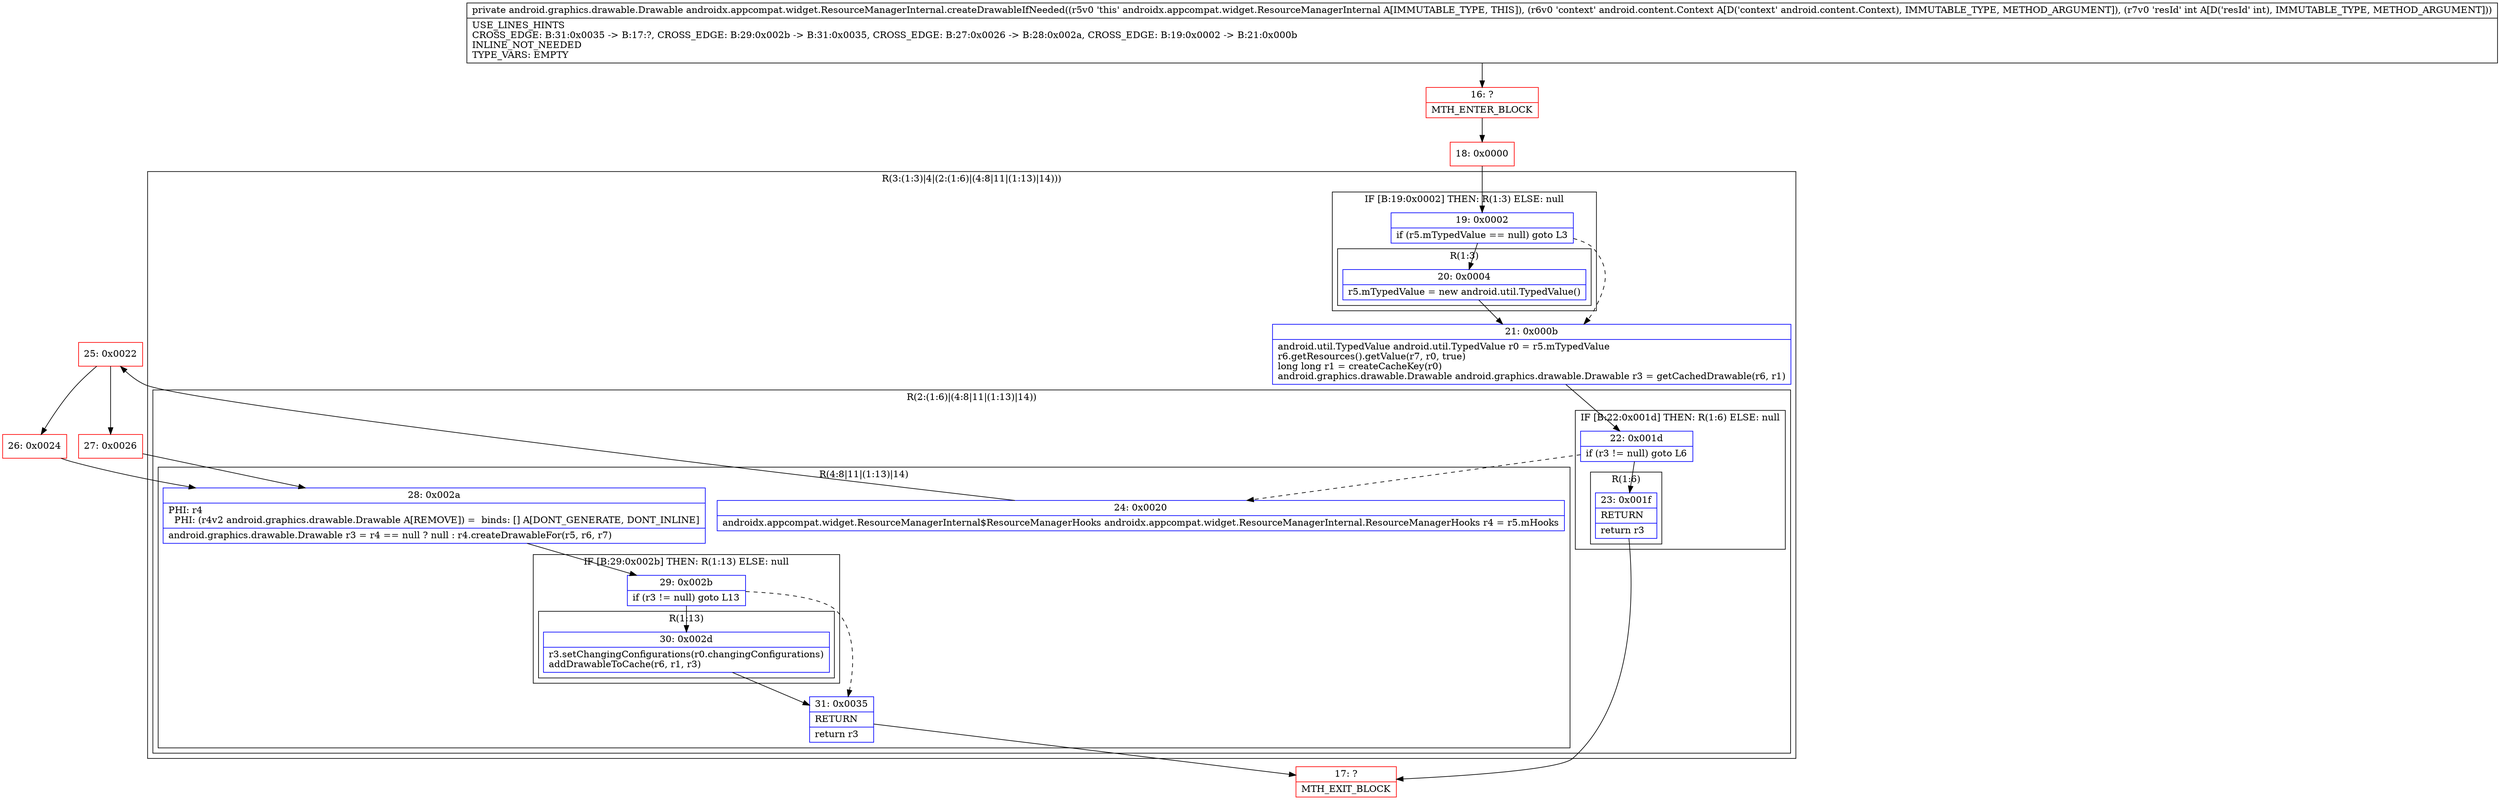 digraph "CFG forandroidx.appcompat.widget.ResourceManagerInternal.createDrawableIfNeeded(Landroid\/content\/Context;I)Landroid\/graphics\/drawable\/Drawable;" {
subgraph cluster_Region_662288259 {
label = "R(3:(1:3)|4|(2:(1:6)|(4:8|11|(1:13)|14)))";
node [shape=record,color=blue];
subgraph cluster_IfRegion_1487111564 {
label = "IF [B:19:0x0002] THEN: R(1:3) ELSE: null";
node [shape=record,color=blue];
Node_19 [shape=record,label="{19\:\ 0x0002|if (r5.mTypedValue == null) goto L3\l}"];
subgraph cluster_Region_1145864874 {
label = "R(1:3)";
node [shape=record,color=blue];
Node_20 [shape=record,label="{20\:\ 0x0004|r5.mTypedValue = new android.util.TypedValue()\l}"];
}
}
Node_21 [shape=record,label="{21\:\ 0x000b|android.util.TypedValue android.util.TypedValue r0 = r5.mTypedValue\lr6.getResources().getValue(r7, r0, true)\llong long r1 = createCacheKey(r0)\landroid.graphics.drawable.Drawable android.graphics.drawable.Drawable r3 = getCachedDrawable(r6, r1)\l}"];
subgraph cluster_Region_1412599232 {
label = "R(2:(1:6)|(4:8|11|(1:13)|14))";
node [shape=record,color=blue];
subgraph cluster_IfRegion_748741854 {
label = "IF [B:22:0x001d] THEN: R(1:6) ELSE: null";
node [shape=record,color=blue];
Node_22 [shape=record,label="{22\:\ 0x001d|if (r3 != null) goto L6\l}"];
subgraph cluster_Region_1338177087 {
label = "R(1:6)";
node [shape=record,color=blue];
Node_23 [shape=record,label="{23\:\ 0x001f|RETURN\l|return r3\l}"];
}
}
subgraph cluster_Region_627938795 {
label = "R(4:8|11|(1:13)|14)";
node [shape=record,color=blue];
Node_24 [shape=record,label="{24\:\ 0x0020|androidx.appcompat.widget.ResourceManagerInternal$ResourceManagerHooks androidx.appcompat.widget.ResourceManagerInternal.ResourceManagerHooks r4 = r5.mHooks\l}"];
Node_28 [shape=record,label="{28\:\ 0x002a|PHI: r4 \l  PHI: (r4v2 android.graphics.drawable.Drawable A[REMOVE]) =  binds: [] A[DONT_GENERATE, DONT_INLINE]\l|android.graphics.drawable.Drawable r3 = r4 == null ? null : r4.createDrawableFor(r5, r6, r7)\l}"];
subgraph cluster_IfRegion_438118226 {
label = "IF [B:29:0x002b] THEN: R(1:13) ELSE: null";
node [shape=record,color=blue];
Node_29 [shape=record,label="{29\:\ 0x002b|if (r3 != null) goto L13\l}"];
subgraph cluster_Region_1002476013 {
label = "R(1:13)";
node [shape=record,color=blue];
Node_30 [shape=record,label="{30\:\ 0x002d|r3.setChangingConfigurations(r0.changingConfigurations)\laddDrawableToCache(r6, r1, r3)\l}"];
}
}
Node_31 [shape=record,label="{31\:\ 0x0035|RETURN\l|return r3\l}"];
}
}
}
Node_16 [shape=record,color=red,label="{16\:\ ?|MTH_ENTER_BLOCK\l}"];
Node_18 [shape=record,color=red,label="{18\:\ 0x0000}"];
Node_17 [shape=record,color=red,label="{17\:\ ?|MTH_EXIT_BLOCK\l}"];
Node_25 [shape=record,color=red,label="{25\:\ 0x0022}"];
Node_26 [shape=record,color=red,label="{26\:\ 0x0024}"];
Node_27 [shape=record,color=red,label="{27\:\ 0x0026}"];
MethodNode[shape=record,label="{private android.graphics.drawable.Drawable androidx.appcompat.widget.ResourceManagerInternal.createDrawableIfNeeded((r5v0 'this' androidx.appcompat.widget.ResourceManagerInternal A[IMMUTABLE_TYPE, THIS]), (r6v0 'context' android.content.Context A[D('context' android.content.Context), IMMUTABLE_TYPE, METHOD_ARGUMENT]), (r7v0 'resId' int A[D('resId' int), IMMUTABLE_TYPE, METHOD_ARGUMENT]))  | USE_LINES_HINTS\lCROSS_EDGE: B:31:0x0035 \-\> B:17:?, CROSS_EDGE: B:29:0x002b \-\> B:31:0x0035, CROSS_EDGE: B:27:0x0026 \-\> B:28:0x002a, CROSS_EDGE: B:19:0x0002 \-\> B:21:0x000b\lINLINE_NOT_NEEDED\lTYPE_VARS: EMPTY\l}"];
MethodNode -> Node_16;Node_19 -> Node_20;
Node_19 -> Node_21[style=dashed];
Node_20 -> Node_21;
Node_21 -> Node_22;
Node_22 -> Node_23;
Node_22 -> Node_24[style=dashed];
Node_23 -> Node_17;
Node_24 -> Node_25;
Node_28 -> Node_29;
Node_29 -> Node_30;
Node_29 -> Node_31[style=dashed];
Node_30 -> Node_31;
Node_31 -> Node_17;
Node_16 -> Node_18;
Node_18 -> Node_19;
Node_25 -> Node_26;
Node_25 -> Node_27;
Node_26 -> Node_28;
Node_27 -> Node_28;
}

